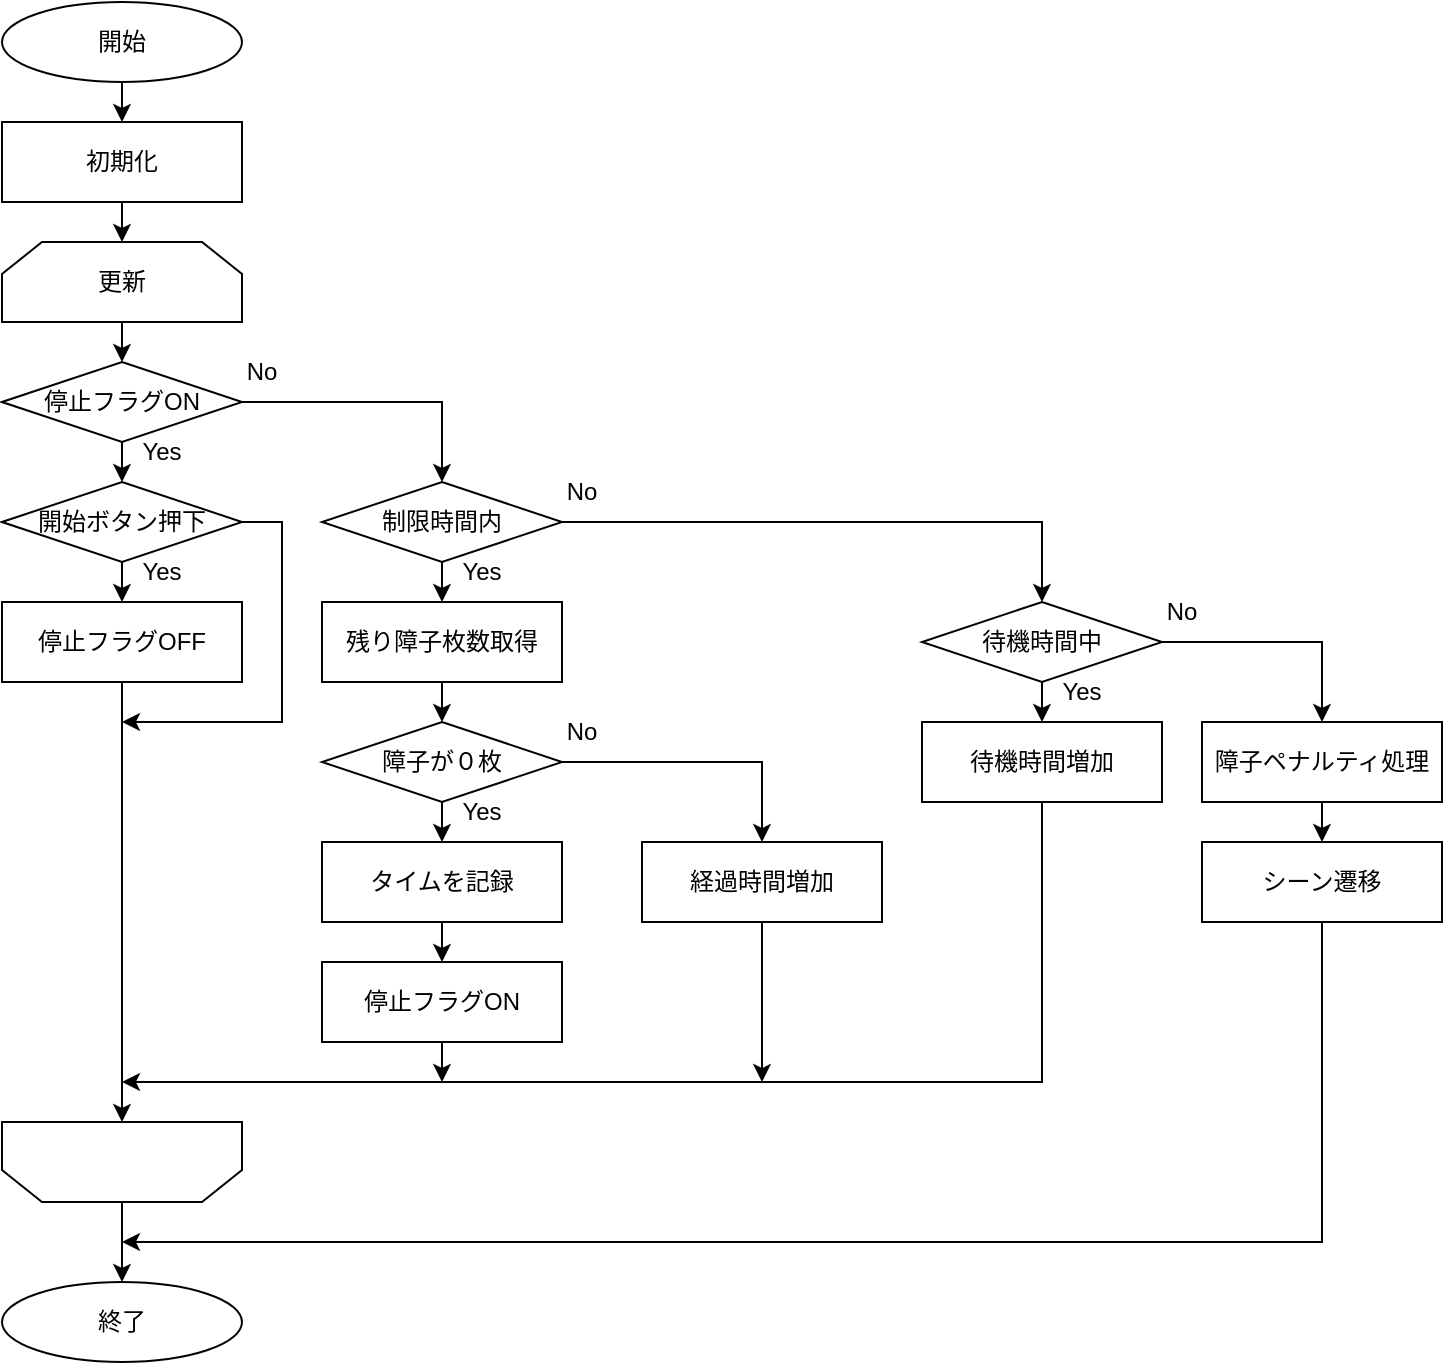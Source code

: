 <mxfile version="14.1.1" type="device"><diagram id="9Esp9JvPqREJRQLTS4iI" name="Page-1"><mxGraphModel dx="1185" dy="588" grid="1" gridSize="10" guides="1" tooltips="1" connect="1" arrows="1" fold="1" page="1" pageScale="1" pageWidth="827" pageHeight="1169" math="0" shadow="0"><root><mxCell id="0"/><mxCell id="1" parent="0"/><mxCell id="tw2I4FPKnDGH7UKjrtOq-21" style="edgeStyle=orthogonalEdgeStyle;rounded=0;orthogonalLoop=1;jettySize=auto;html=1;exitX=0.5;exitY=1;exitDx=0;exitDy=0;entryX=0.5;entryY=0;entryDx=0;entryDy=0;" edge="1" parent="1" source="tw2I4FPKnDGH7UKjrtOq-1" target="tw2I4FPKnDGH7UKjrtOq-2"><mxGeometry relative="1" as="geometry"/></mxCell><mxCell id="tw2I4FPKnDGH7UKjrtOq-1" value="開始" style="ellipse;whiteSpace=wrap;html=1;" vertex="1" parent="1"><mxGeometry x="40" y="40" width="120" height="40" as="geometry"/></mxCell><mxCell id="tw2I4FPKnDGH7UKjrtOq-22" style="edgeStyle=orthogonalEdgeStyle;rounded=0;orthogonalLoop=1;jettySize=auto;html=1;exitX=0.5;exitY=1;exitDx=0;exitDy=0;entryX=0.5;entryY=0;entryDx=0;entryDy=0;" edge="1" parent="1" source="tw2I4FPKnDGH7UKjrtOq-2" target="tw2I4FPKnDGH7UKjrtOq-18"><mxGeometry relative="1" as="geometry"/></mxCell><mxCell id="tw2I4FPKnDGH7UKjrtOq-2" value="初期化" style="rounded=0;whiteSpace=wrap;html=1;" vertex="1" parent="1"><mxGeometry x="40" y="100" width="120" height="40" as="geometry"/></mxCell><mxCell id="tw2I4FPKnDGH7UKjrtOq-24" style="edgeStyle=orthogonalEdgeStyle;rounded=0;orthogonalLoop=1;jettySize=auto;html=1;exitX=0.5;exitY=1;exitDx=0;exitDy=0;entryX=0.5;entryY=0;entryDx=0;entryDy=0;" edge="1" parent="1" source="tw2I4FPKnDGH7UKjrtOq-3" target="tw2I4FPKnDGH7UKjrtOq-4"><mxGeometry relative="1" as="geometry"/></mxCell><mxCell id="tw2I4FPKnDGH7UKjrtOq-29" style="edgeStyle=orthogonalEdgeStyle;rounded=0;orthogonalLoop=1;jettySize=auto;html=1;exitX=1;exitY=0.5;exitDx=0;exitDy=0;entryX=0.5;entryY=0;entryDx=0;entryDy=0;" edge="1" parent="1" source="tw2I4FPKnDGH7UKjrtOq-3" target="tw2I4FPKnDGH7UKjrtOq-6"><mxGeometry relative="1" as="geometry"/></mxCell><mxCell id="tw2I4FPKnDGH7UKjrtOq-3" value="停止フラグON" style="rhombus;whiteSpace=wrap;html=1;" vertex="1" parent="1"><mxGeometry x="40" y="220" width="120" height="40" as="geometry"/></mxCell><mxCell id="tw2I4FPKnDGH7UKjrtOq-25" style="edgeStyle=orthogonalEdgeStyle;rounded=0;orthogonalLoop=1;jettySize=auto;html=1;exitX=0.5;exitY=1;exitDx=0;exitDy=0;entryX=0.5;entryY=0;entryDx=0;entryDy=0;" edge="1" parent="1" source="tw2I4FPKnDGH7UKjrtOq-4" target="tw2I4FPKnDGH7UKjrtOq-5"><mxGeometry relative="1" as="geometry"/></mxCell><mxCell id="tw2I4FPKnDGH7UKjrtOq-28" style="edgeStyle=orthogonalEdgeStyle;rounded=0;orthogonalLoop=1;jettySize=auto;html=1;exitX=1;exitY=0.5;exitDx=0;exitDy=0;" edge="1" parent="1" source="tw2I4FPKnDGH7UKjrtOq-4"><mxGeometry relative="1" as="geometry"><mxPoint x="100" y="400" as="targetPoint"/><Array as="points"><mxPoint x="180" y="300"/><mxPoint x="180" y="400"/></Array></mxGeometry></mxCell><mxCell id="tw2I4FPKnDGH7UKjrtOq-4" value="開始ボタン押下" style="rhombus;whiteSpace=wrap;html=1;" vertex="1" parent="1"><mxGeometry x="40" y="280" width="120" height="40" as="geometry"/></mxCell><mxCell id="tw2I4FPKnDGH7UKjrtOq-26" style="edgeStyle=orthogonalEdgeStyle;rounded=0;orthogonalLoop=1;jettySize=auto;html=1;exitX=0.5;exitY=1;exitDx=0;exitDy=0;entryX=0.5;entryY=1;entryDx=0;entryDy=0;" edge="1" parent="1" source="tw2I4FPKnDGH7UKjrtOq-5" target="tw2I4FPKnDGH7UKjrtOq-19"><mxGeometry relative="1" as="geometry"/></mxCell><mxCell id="tw2I4FPKnDGH7UKjrtOq-5" value="停止フラグOFF" style="rounded=0;whiteSpace=wrap;html=1;" vertex="1" parent="1"><mxGeometry x="40" y="340" width="120" height="40" as="geometry"/></mxCell><mxCell id="tw2I4FPKnDGH7UKjrtOq-30" style="edgeStyle=orthogonalEdgeStyle;rounded=0;orthogonalLoop=1;jettySize=auto;html=1;exitX=0.5;exitY=1;exitDx=0;exitDy=0;entryX=0.5;entryY=0;entryDx=0;entryDy=0;" edge="1" parent="1" source="tw2I4FPKnDGH7UKjrtOq-6" target="tw2I4FPKnDGH7UKjrtOq-8"><mxGeometry relative="1" as="geometry"/></mxCell><mxCell id="tw2I4FPKnDGH7UKjrtOq-34" style="edgeStyle=orthogonalEdgeStyle;rounded=0;orthogonalLoop=1;jettySize=auto;html=1;exitX=1;exitY=0.5;exitDx=0;exitDy=0;entryX=0.5;entryY=0;entryDx=0;entryDy=0;" edge="1" parent="1" source="tw2I4FPKnDGH7UKjrtOq-6" target="tw2I4FPKnDGH7UKjrtOq-13"><mxGeometry relative="1" as="geometry"/></mxCell><mxCell id="tw2I4FPKnDGH7UKjrtOq-6" value="制限時間内" style="rhombus;whiteSpace=wrap;html=1;" vertex="1" parent="1"><mxGeometry x="200" y="280" width="120" height="40" as="geometry"/></mxCell><mxCell id="tw2I4FPKnDGH7UKjrtOq-41" style="edgeStyle=orthogonalEdgeStyle;rounded=0;orthogonalLoop=1;jettySize=auto;html=1;exitX=0.5;exitY=1;exitDx=0;exitDy=0;" edge="1" parent="1" source="tw2I4FPKnDGH7UKjrtOq-7"><mxGeometry relative="1" as="geometry"><mxPoint x="420" y="580" as="targetPoint"/></mxGeometry></mxCell><mxCell id="tw2I4FPKnDGH7UKjrtOq-7" value="経過時間増加" style="rounded=0;whiteSpace=wrap;html=1;" vertex="1" parent="1"><mxGeometry x="360" y="460" width="120" height="40" as="geometry"/></mxCell><mxCell id="tw2I4FPKnDGH7UKjrtOq-31" style="edgeStyle=orthogonalEdgeStyle;rounded=0;orthogonalLoop=1;jettySize=auto;html=1;exitX=0.5;exitY=1;exitDx=0;exitDy=0;entryX=0.5;entryY=0;entryDx=0;entryDy=0;" edge="1" parent="1" source="tw2I4FPKnDGH7UKjrtOq-8" target="tw2I4FPKnDGH7UKjrtOq-9"><mxGeometry relative="1" as="geometry"/></mxCell><mxCell id="tw2I4FPKnDGH7UKjrtOq-8" value="残り障子枚数取得" style="rounded=0;whiteSpace=wrap;html=1;" vertex="1" parent="1"><mxGeometry x="200" y="340" width="120" height="40" as="geometry"/></mxCell><mxCell id="tw2I4FPKnDGH7UKjrtOq-32" style="edgeStyle=orthogonalEdgeStyle;rounded=0;orthogonalLoop=1;jettySize=auto;html=1;exitX=0.5;exitY=1;exitDx=0;exitDy=0;entryX=0.5;entryY=0;entryDx=0;entryDy=0;" edge="1" parent="1" source="tw2I4FPKnDGH7UKjrtOq-9" target="tw2I4FPKnDGH7UKjrtOq-10"><mxGeometry relative="1" as="geometry"/></mxCell><mxCell id="tw2I4FPKnDGH7UKjrtOq-35" style="edgeStyle=orthogonalEdgeStyle;rounded=0;orthogonalLoop=1;jettySize=auto;html=1;exitX=1;exitY=0.5;exitDx=0;exitDy=0;entryX=0.5;entryY=0;entryDx=0;entryDy=0;" edge="1" parent="1" source="tw2I4FPKnDGH7UKjrtOq-9" target="tw2I4FPKnDGH7UKjrtOq-7"><mxGeometry relative="1" as="geometry"/></mxCell><mxCell id="tw2I4FPKnDGH7UKjrtOq-9" value="障子が０枚" style="rhombus;whiteSpace=wrap;html=1;" vertex="1" parent="1"><mxGeometry x="200" y="400" width="120" height="40" as="geometry"/></mxCell><mxCell id="tw2I4FPKnDGH7UKjrtOq-33" style="edgeStyle=orthogonalEdgeStyle;rounded=0;orthogonalLoop=1;jettySize=auto;html=1;exitX=0.5;exitY=1;exitDx=0;exitDy=0;entryX=0.5;entryY=0;entryDx=0;entryDy=0;" edge="1" parent="1" source="tw2I4FPKnDGH7UKjrtOq-10" target="tw2I4FPKnDGH7UKjrtOq-11"><mxGeometry relative="1" as="geometry"/></mxCell><mxCell id="tw2I4FPKnDGH7UKjrtOq-10" value="タイムを記録" style="rounded=0;whiteSpace=wrap;html=1;" vertex="1" parent="1"><mxGeometry x="200" y="460" width="120" height="40" as="geometry"/></mxCell><mxCell id="tw2I4FPKnDGH7UKjrtOq-40" style="edgeStyle=orthogonalEdgeStyle;rounded=0;orthogonalLoop=1;jettySize=auto;html=1;exitX=0.5;exitY=1;exitDx=0;exitDy=0;" edge="1" parent="1" source="tw2I4FPKnDGH7UKjrtOq-11"><mxGeometry relative="1" as="geometry"><mxPoint x="260" y="580" as="targetPoint"/></mxGeometry></mxCell><mxCell id="tw2I4FPKnDGH7UKjrtOq-11" value="停止フラグON" style="rounded=0;whiteSpace=wrap;html=1;" vertex="1" parent="1"><mxGeometry x="200" y="520" width="120" height="40" as="geometry"/></mxCell><mxCell id="tw2I4FPKnDGH7UKjrtOq-36" style="edgeStyle=orthogonalEdgeStyle;rounded=0;orthogonalLoop=1;jettySize=auto;html=1;exitX=0.5;exitY=1;exitDx=0;exitDy=0;entryX=0.5;entryY=0;entryDx=0;entryDy=0;" edge="1" parent="1" source="tw2I4FPKnDGH7UKjrtOq-13" target="tw2I4FPKnDGH7UKjrtOq-14"><mxGeometry relative="1" as="geometry"/></mxCell><mxCell id="tw2I4FPKnDGH7UKjrtOq-37" style="edgeStyle=orthogonalEdgeStyle;rounded=0;orthogonalLoop=1;jettySize=auto;html=1;exitX=1;exitY=0.5;exitDx=0;exitDy=0;entryX=0.5;entryY=0;entryDx=0;entryDy=0;" edge="1" parent="1" source="tw2I4FPKnDGH7UKjrtOq-13" target="tw2I4FPKnDGH7UKjrtOq-15"><mxGeometry relative="1" as="geometry"/></mxCell><mxCell id="tw2I4FPKnDGH7UKjrtOq-13" value="待機時間中" style="rhombus;whiteSpace=wrap;html=1;" vertex="1" parent="1"><mxGeometry x="500" y="340" width="120" height="40" as="geometry"/></mxCell><mxCell id="tw2I4FPKnDGH7UKjrtOq-39" style="edgeStyle=orthogonalEdgeStyle;rounded=0;orthogonalLoop=1;jettySize=auto;html=1;exitX=0.5;exitY=1;exitDx=0;exitDy=0;" edge="1" parent="1" source="tw2I4FPKnDGH7UKjrtOq-14"><mxGeometry relative="1" as="geometry"><mxPoint x="100" y="580" as="targetPoint"/><Array as="points"><mxPoint x="560" y="580"/></Array></mxGeometry></mxCell><mxCell id="tw2I4FPKnDGH7UKjrtOq-14" value="待機時間増加" style="rounded=0;whiteSpace=wrap;html=1;" vertex="1" parent="1"><mxGeometry x="500" y="400" width="120" height="40" as="geometry"/></mxCell><mxCell id="tw2I4FPKnDGH7UKjrtOq-38" style="edgeStyle=orthogonalEdgeStyle;rounded=0;orthogonalLoop=1;jettySize=auto;html=1;exitX=0.5;exitY=1;exitDx=0;exitDy=0;entryX=0.5;entryY=0;entryDx=0;entryDy=0;" edge="1" parent="1" source="tw2I4FPKnDGH7UKjrtOq-15" target="tw2I4FPKnDGH7UKjrtOq-16"><mxGeometry relative="1" as="geometry"/></mxCell><mxCell id="tw2I4FPKnDGH7UKjrtOq-15" value="障子ペナルティ処理" style="rounded=0;whiteSpace=wrap;html=1;" vertex="1" parent="1"><mxGeometry x="640" y="400" width="120" height="40" as="geometry"/></mxCell><mxCell id="tw2I4FPKnDGH7UKjrtOq-42" style="edgeStyle=orthogonalEdgeStyle;rounded=0;orthogonalLoop=1;jettySize=auto;html=1;exitX=0.5;exitY=1;exitDx=0;exitDy=0;" edge="1" parent="1" source="tw2I4FPKnDGH7UKjrtOq-16"><mxGeometry relative="1" as="geometry"><mxPoint x="100" y="660" as="targetPoint"/><Array as="points"><mxPoint x="700" y="660"/></Array></mxGeometry></mxCell><mxCell id="tw2I4FPKnDGH7UKjrtOq-16" value="シーン遷移" style="rounded=0;whiteSpace=wrap;html=1;" vertex="1" parent="1"><mxGeometry x="640" y="460" width="120" height="40" as="geometry"/></mxCell><mxCell id="tw2I4FPKnDGH7UKjrtOq-23" style="edgeStyle=orthogonalEdgeStyle;rounded=0;orthogonalLoop=1;jettySize=auto;html=1;exitX=0.5;exitY=1;exitDx=0;exitDy=0;entryX=0.5;entryY=0;entryDx=0;entryDy=0;" edge="1" parent="1" source="tw2I4FPKnDGH7UKjrtOq-18" target="tw2I4FPKnDGH7UKjrtOq-3"><mxGeometry relative="1" as="geometry"/></mxCell><mxCell id="tw2I4FPKnDGH7UKjrtOq-18" value="更新" style="shape=loopLimit;whiteSpace=wrap;html=1;strokeWidth=1;" vertex="1" parent="1"><mxGeometry x="40" y="160" width="120" height="40" as="geometry"/></mxCell><mxCell id="tw2I4FPKnDGH7UKjrtOq-27" style="edgeStyle=orthogonalEdgeStyle;rounded=0;orthogonalLoop=1;jettySize=auto;html=1;exitX=0.5;exitY=0;exitDx=0;exitDy=0;" edge="1" parent="1" source="tw2I4FPKnDGH7UKjrtOq-19" target="tw2I4FPKnDGH7UKjrtOq-20"><mxGeometry relative="1" as="geometry"/></mxCell><mxCell id="tw2I4FPKnDGH7UKjrtOq-19" value="" style="shape=loopLimit;whiteSpace=wrap;html=1;strokeWidth=1;rotation=-180;" vertex="1" parent="1"><mxGeometry x="40" y="600" width="120" height="40" as="geometry"/></mxCell><mxCell id="tw2I4FPKnDGH7UKjrtOq-20" value="終了" style="ellipse;whiteSpace=wrap;html=1;" vertex="1" parent="1"><mxGeometry x="40" y="680" width="120" height="40" as="geometry"/></mxCell><mxCell id="tw2I4FPKnDGH7UKjrtOq-47" value="Yes" style="text;html=1;strokeColor=none;fillColor=none;align=center;verticalAlign=middle;whiteSpace=wrap;rounded=0;" vertex="1" parent="1"><mxGeometry x="110" y="260" width="20" height="10" as="geometry"/></mxCell><mxCell id="tw2I4FPKnDGH7UKjrtOq-48" value="Yes" style="text;html=1;strokeColor=none;fillColor=none;align=center;verticalAlign=middle;whiteSpace=wrap;rounded=0;" vertex="1" parent="1"><mxGeometry x="110" y="320" width="20" height="10" as="geometry"/></mxCell><mxCell id="tw2I4FPKnDGH7UKjrtOq-49" value="Yes" style="text;html=1;strokeColor=none;fillColor=none;align=center;verticalAlign=middle;whiteSpace=wrap;rounded=0;" vertex="1" parent="1"><mxGeometry x="270" y="440" width="20" height="10" as="geometry"/></mxCell><mxCell id="tw2I4FPKnDGH7UKjrtOq-50" value="Yes" style="text;html=1;strokeColor=none;fillColor=none;align=center;verticalAlign=middle;whiteSpace=wrap;rounded=0;" vertex="1" parent="1"><mxGeometry x="270" y="320" width="20" height="10" as="geometry"/></mxCell><mxCell id="tw2I4FPKnDGH7UKjrtOq-51" value="Yes" style="text;html=1;strokeColor=none;fillColor=none;align=center;verticalAlign=middle;whiteSpace=wrap;rounded=0;" vertex="1" parent="1"><mxGeometry x="570" y="380" width="20" height="10" as="geometry"/></mxCell><mxCell id="tw2I4FPKnDGH7UKjrtOq-52" value="No" style="text;html=1;strokeColor=none;fillColor=none;align=center;verticalAlign=middle;whiteSpace=wrap;rounded=0;" vertex="1" parent="1"><mxGeometry x="160" y="220" width="20" height="10" as="geometry"/></mxCell><mxCell id="tw2I4FPKnDGH7UKjrtOq-53" value="No" style="text;html=1;strokeColor=none;fillColor=none;align=center;verticalAlign=middle;whiteSpace=wrap;rounded=0;" vertex="1" parent="1"><mxGeometry x="320" y="280" width="20" height="10" as="geometry"/></mxCell><mxCell id="tw2I4FPKnDGH7UKjrtOq-54" value="No" style="text;html=1;strokeColor=none;fillColor=none;align=center;verticalAlign=middle;whiteSpace=wrap;rounded=0;" vertex="1" parent="1"><mxGeometry x="620" y="340" width="20" height="10" as="geometry"/></mxCell><mxCell id="tw2I4FPKnDGH7UKjrtOq-55" value="No" style="text;html=1;strokeColor=none;fillColor=none;align=center;verticalAlign=middle;whiteSpace=wrap;rounded=0;" vertex="1" parent="1"><mxGeometry x="320" y="400" width="20" height="10" as="geometry"/></mxCell></root></mxGraphModel></diagram></mxfile>